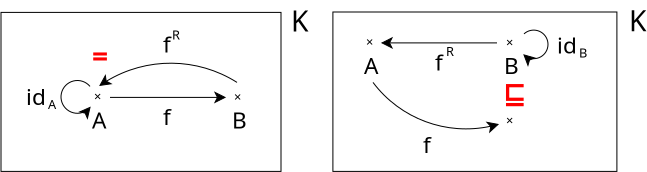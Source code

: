 <?xml version="1.0" encoding="UTF-8"?>
<dia:diagram xmlns:dia="http://www.lysator.liu.se/~alla/dia/">
  <dia:layer name="Arrière-plan" visible="true" active="true">
    <dia:object type="Standard - Box" version="0" id="O0">
      <dia:attribute name="obj_pos">
        <dia:point val="7.05,6.05"/>
      </dia:attribute>
      <dia:attribute name="obj_bb">
        <dia:rectangle val="7.05,6.05;21.05,14"/>
      </dia:attribute>
      <dia:attribute name="elem_corner">
        <dia:point val="7.05,6.05"/>
      </dia:attribute>
      <dia:attribute name="elem_width">
        <dia:real val="14.0"/>
      </dia:attribute>
      <dia:attribute name="elem_height">
        <dia:real val="7.95"/>
      </dia:attribute>
      <dia:attribute name="border_width">
        <dia:real val="0"/>
      </dia:attribute>
      <dia:attribute name="show_background">
        <dia:boolean val="true"/>
      </dia:attribute>
    </dia:object>
    <dia:object type="Standard - Text" version="1" id="O1">
      <dia:attribute name="obj_pos">
        <dia:point val="18.7,10.5"/>
      </dia:attribute>
      <dia:attribute name="obj_bb">
        <dia:rectangle val="18.7,9.905;19.238,10.652"/>
      </dia:attribute>
      <dia:attribute name="text">
        <dia:composite type="text">
          <dia:attribute name="string">
            <dia:string>#×#</dia:string>
          </dia:attribute>
          <dia:attribute name="font">
            <dia:font family="sans" style="0" name="Helvetica"/>
          </dia:attribute>
          <dia:attribute name="height">
            <dia:real val="0.8"/>
          </dia:attribute>
          <dia:attribute name="pos">
            <dia:point val="18.7,10.5"/>
          </dia:attribute>
          <dia:attribute name="color">
            <dia:color val="#000000"/>
          </dia:attribute>
          <dia:attribute name="alignment">
            <dia:enum val="0"/>
          </dia:attribute>
        </dia:composite>
      </dia:attribute>
      <dia:attribute name="valign">
        <dia:enum val="3"/>
      </dia:attribute>
    </dia:object>
    <dia:object type="Standard - Text" version="1" id="O2">
      <dia:attribute name="obj_pos">
        <dia:point val="11.695,10.475"/>
      </dia:attribute>
      <dia:attribute name="obj_bb">
        <dia:rectangle val="11.695,9.88;12.232,10.627"/>
      </dia:attribute>
      <dia:attribute name="text">
        <dia:composite type="text">
          <dia:attribute name="string">
            <dia:string>#×#</dia:string>
          </dia:attribute>
          <dia:attribute name="font">
            <dia:font family="sans" style="0" name="Helvetica"/>
          </dia:attribute>
          <dia:attribute name="height">
            <dia:real val="0.8"/>
          </dia:attribute>
          <dia:attribute name="pos">
            <dia:point val="11.695,10.475"/>
          </dia:attribute>
          <dia:attribute name="color">
            <dia:color val="#000000"/>
          </dia:attribute>
          <dia:attribute name="alignment">
            <dia:enum val="0"/>
          </dia:attribute>
        </dia:composite>
      </dia:attribute>
      <dia:attribute name="valign">
        <dia:enum val="3"/>
      </dia:attribute>
    </dia:object>
    <dia:object type="Standard - Text" version="1" id="O3">
      <dia:attribute name="obj_pos">
        <dia:point val="11.6,11.85"/>
      </dia:attribute>
      <dia:attribute name="obj_bb">
        <dia:rectangle val="11.6,10.8;12.373,12.117"/>
      </dia:attribute>
      <dia:attribute name="text">
        <dia:composite type="text">
          <dia:attribute name="string">
            <dia:string>#A#</dia:string>
          </dia:attribute>
          <dia:attribute name="font">
            <dia:font family="sans" style="0" name="Helvetica"/>
          </dia:attribute>
          <dia:attribute name="height">
            <dia:real val="1.411"/>
          </dia:attribute>
          <dia:attribute name="pos">
            <dia:point val="11.6,11.85"/>
          </dia:attribute>
          <dia:attribute name="color">
            <dia:color val="#000000"/>
          </dia:attribute>
          <dia:attribute name="alignment">
            <dia:enum val="0"/>
          </dia:attribute>
        </dia:composite>
      </dia:attribute>
      <dia:attribute name="valign">
        <dia:enum val="3"/>
      </dia:attribute>
    </dia:object>
    <dia:object type="Standard - Text" version="1" id="O4">
      <dia:attribute name="obj_pos">
        <dia:point val="18.6,11.85"/>
      </dia:attribute>
      <dia:attribute name="obj_bb">
        <dia:rectangle val="18.6,10.8;19.375,12.117"/>
      </dia:attribute>
      <dia:attribute name="text">
        <dia:composite type="text">
          <dia:attribute name="string">
            <dia:string>#B#</dia:string>
          </dia:attribute>
          <dia:attribute name="font">
            <dia:font family="sans" style="0" name="Helvetica"/>
          </dia:attribute>
          <dia:attribute name="height">
            <dia:real val="1.411"/>
          </dia:attribute>
          <dia:attribute name="pos">
            <dia:point val="18.6,11.85"/>
          </dia:attribute>
          <dia:attribute name="color">
            <dia:color val="#000000"/>
          </dia:attribute>
          <dia:attribute name="alignment">
            <dia:enum val="0"/>
          </dia:attribute>
        </dia:composite>
      </dia:attribute>
      <dia:attribute name="valign">
        <dia:enum val="3"/>
      </dia:attribute>
    </dia:object>
    <dia:object type="Standard - Arc" version="0" id="O5">
      <dia:attribute name="obj_pos">
        <dia:point val="11.5,9.75"/>
      </dia:attribute>
      <dia:attribute name="obj_bb">
        <dia:rectangle val="10.05,9.455;11.5,11.344"/>
      </dia:attribute>
      <dia:attribute name="conn_endpoints">
        <dia:point val="11.5,9.75"/>
        <dia:point val="11.5,10.8"/>
      </dia:attribute>
      <dia:attribute name="curve_distance">
        <dia:real val="1.45"/>
      </dia:attribute>
      <dia:attribute name="line_width">
        <dia:real val="0"/>
      </dia:attribute>
      <dia:attribute name="end_arrow">
        <dia:enum val="22"/>
      </dia:attribute>
      <dia:attribute name="end_arrow_length">
        <dia:real val="0.5"/>
      </dia:attribute>
      <dia:attribute name="end_arrow_width">
        <dia:real val="0.5"/>
      </dia:attribute>
    </dia:object>
    <dia:object type="Standard - Text" version="1" id="O6">
      <dia:attribute name="obj_pos">
        <dia:point val="8.295,10.68"/>
      </dia:attribute>
      <dia:attribute name="obj_bb">
        <dia:rectangle val="8.295,9.63;9.325,10.947"/>
      </dia:attribute>
      <dia:attribute name="text">
        <dia:composite type="text">
          <dia:attribute name="string">
            <dia:string>#id#</dia:string>
          </dia:attribute>
          <dia:attribute name="font">
            <dia:font family="sans" style="0" name="Helvetica"/>
          </dia:attribute>
          <dia:attribute name="height">
            <dia:real val="1.411"/>
          </dia:attribute>
          <dia:attribute name="pos">
            <dia:point val="8.295,10.68"/>
          </dia:attribute>
          <dia:attribute name="color">
            <dia:color val="#000000"/>
          </dia:attribute>
          <dia:attribute name="alignment">
            <dia:enum val="0"/>
          </dia:attribute>
        </dia:composite>
      </dia:attribute>
      <dia:attribute name="valign">
        <dia:enum val="3"/>
      </dia:attribute>
    </dia:object>
    <dia:object type="Standard - Text" version="1" id="O7">
      <dia:attribute name="obj_pos">
        <dia:point val="9.395,10.88"/>
      </dia:attribute>
      <dia:attribute name="obj_bb">
        <dia:rectangle val="9.395,10.285;9.832,11.033"/>
      </dia:attribute>
      <dia:attribute name="text">
        <dia:composite type="text">
          <dia:attribute name="string">
            <dia:string>#A#</dia:string>
          </dia:attribute>
          <dia:attribute name="font">
            <dia:font family="sans" style="0" name="Helvetica"/>
          </dia:attribute>
          <dia:attribute name="height">
            <dia:real val="0.8"/>
          </dia:attribute>
          <dia:attribute name="pos">
            <dia:point val="9.395,10.88"/>
          </dia:attribute>
          <dia:attribute name="color">
            <dia:color val="#000000"/>
          </dia:attribute>
          <dia:attribute name="alignment">
            <dia:enum val="0"/>
          </dia:attribute>
        </dia:composite>
      </dia:attribute>
      <dia:attribute name="valign">
        <dia:enum val="3"/>
      </dia:attribute>
    </dia:object>
    <dia:object type="Standard - Line" version="0" id="O8">
      <dia:attribute name="obj_pos">
        <dia:point val="12.5,10.3"/>
      </dia:attribute>
      <dia:attribute name="obj_bb">
        <dia:rectangle val="12.5,10.05;18.25,10.55"/>
      </dia:attribute>
      <dia:attribute name="conn_endpoints">
        <dia:point val="12.5,10.3"/>
        <dia:point val="18.25,10.3"/>
      </dia:attribute>
      <dia:attribute name="numcp">
        <dia:int val="1"/>
      </dia:attribute>
      <dia:attribute name="line_width">
        <dia:real val="0"/>
      </dia:attribute>
      <dia:attribute name="end_arrow">
        <dia:enum val="22"/>
      </dia:attribute>
      <dia:attribute name="end_arrow_length">
        <dia:real val="0.5"/>
      </dia:attribute>
      <dia:attribute name="end_arrow_width">
        <dia:real val="0.5"/>
      </dia:attribute>
    </dia:object>
    <dia:object type="Standard - Arc" version="0" id="O9">
      <dia:attribute name="obj_pos">
        <dia:point val="18.85,9.55"/>
      </dia:attribute>
      <dia:attribute name="obj_bb">
        <dia:rectangle val="12,8.59;18.85,9.7"/>
      </dia:attribute>
      <dia:attribute name="conn_endpoints">
        <dia:point val="18.85,9.55"/>
        <dia:point val="12,9.7"/>
      </dia:attribute>
      <dia:attribute name="curve_distance">
        <dia:real val="1.034"/>
      </dia:attribute>
      <dia:attribute name="line_width">
        <dia:real val="0"/>
      </dia:attribute>
      <dia:attribute name="end_arrow">
        <dia:enum val="22"/>
      </dia:attribute>
      <dia:attribute name="end_arrow_length">
        <dia:real val="0.5"/>
      </dia:attribute>
      <dia:attribute name="end_arrow_width">
        <dia:real val="0.5"/>
      </dia:attribute>
    </dia:object>
    <dia:object type="Standard - Text" version="1" id="O10">
      <dia:attribute name="obj_pos">
        <dia:point val="15.15,8.05"/>
      </dia:attribute>
      <dia:attribute name="obj_bb">
        <dia:rectangle val="15.15,7;15.547,8.318"/>
      </dia:attribute>
      <dia:attribute name="text">
        <dia:composite type="text">
          <dia:attribute name="string">
            <dia:string>#f#</dia:string>
          </dia:attribute>
          <dia:attribute name="font">
            <dia:font family="sans" style="0" name="Helvetica"/>
          </dia:attribute>
          <dia:attribute name="height">
            <dia:real val="1.411"/>
          </dia:attribute>
          <dia:attribute name="pos">
            <dia:point val="15.15,8.05"/>
          </dia:attribute>
          <dia:attribute name="color">
            <dia:color val="#000000"/>
          </dia:attribute>
          <dia:attribute name="alignment">
            <dia:enum val="0"/>
          </dia:attribute>
        </dia:composite>
      </dia:attribute>
      <dia:attribute name="valign">
        <dia:enum val="3"/>
      </dia:attribute>
    </dia:object>
    <dia:object type="Standard - Text" version="1" id="O11">
      <dia:attribute name="obj_pos">
        <dia:point val="15.6,7.4"/>
      </dia:attribute>
      <dia:attribute name="obj_bb">
        <dia:rectangle val="15.6,6.805;16.045,7.553"/>
      </dia:attribute>
      <dia:attribute name="text">
        <dia:composite type="text">
          <dia:attribute name="string">
            <dia:string>#R#</dia:string>
          </dia:attribute>
          <dia:attribute name="font">
            <dia:font family="sans" style="0" name="Helvetica"/>
          </dia:attribute>
          <dia:attribute name="height">
            <dia:real val="0.8"/>
          </dia:attribute>
          <dia:attribute name="pos">
            <dia:point val="15.6,7.4"/>
          </dia:attribute>
          <dia:attribute name="color">
            <dia:color val="#000000"/>
          </dia:attribute>
          <dia:attribute name="alignment">
            <dia:enum val="0"/>
          </dia:attribute>
        </dia:composite>
      </dia:attribute>
      <dia:attribute name="valign">
        <dia:enum val="3"/>
      </dia:attribute>
    </dia:object>
    <dia:object type="Standard - Text" version="1" id="O12">
      <dia:attribute name="obj_pos">
        <dia:point val="15.145,11.68"/>
      </dia:attribute>
      <dia:attribute name="obj_bb">
        <dia:rectangle val="15.145,10.63;15.543,11.947"/>
      </dia:attribute>
      <dia:attribute name="text">
        <dia:composite type="text">
          <dia:attribute name="string">
            <dia:string>#f#</dia:string>
          </dia:attribute>
          <dia:attribute name="font">
            <dia:font family="sans" style="0" name="Helvetica"/>
          </dia:attribute>
          <dia:attribute name="height">
            <dia:real val="1.411"/>
          </dia:attribute>
          <dia:attribute name="pos">
            <dia:point val="15.145,11.68"/>
          </dia:attribute>
          <dia:attribute name="color">
            <dia:color val="#000000"/>
          </dia:attribute>
          <dia:attribute name="alignment">
            <dia:enum val="0"/>
          </dia:attribute>
        </dia:composite>
      </dia:attribute>
      <dia:attribute name="valign">
        <dia:enum val="3"/>
      </dia:attribute>
    </dia:object>
    <dia:object type="Standard - Text" version="1" id="O13">
      <dia:attribute name="obj_pos">
        <dia:point val="11.6,8.75"/>
      </dia:attribute>
      <dia:attribute name="obj_bb">
        <dia:rectangle val="11.6,7.44;12.783,9.085"/>
      </dia:attribute>
      <dia:attribute name="text">
        <dia:composite type="text">
          <dia:attribute name="string">
            <dia:string>#=#</dia:string>
          </dia:attribute>
          <dia:attribute name="font">
            <dia:font family="sans" style="80" name="Helvetica-Bold"/>
          </dia:attribute>
          <dia:attribute name="height">
            <dia:real val="1.764"/>
          </dia:attribute>
          <dia:attribute name="pos">
            <dia:point val="11.6,8.75"/>
          </dia:attribute>
          <dia:attribute name="color">
            <dia:color val="#ff0000"/>
          </dia:attribute>
          <dia:attribute name="alignment">
            <dia:enum val="0"/>
          </dia:attribute>
        </dia:composite>
      </dia:attribute>
      <dia:attribute name="valign">
        <dia:enum val="3"/>
      </dia:attribute>
    </dia:object>
    <dia:object type="Standard - Box" version="0" id="O14">
      <dia:attribute name="obj_pos">
        <dia:point val="23.645,6.03"/>
      </dia:attribute>
      <dia:attribute name="obj_bb">
        <dia:rectangle val="23.645,6.03;37.845,14"/>
      </dia:attribute>
      <dia:attribute name="elem_corner">
        <dia:point val="23.645,6.03"/>
      </dia:attribute>
      <dia:attribute name="elem_width">
        <dia:real val="14.2"/>
      </dia:attribute>
      <dia:attribute name="elem_height">
        <dia:real val="7.97"/>
      </dia:attribute>
      <dia:attribute name="border_width">
        <dia:real val="0"/>
      </dia:attribute>
      <dia:attribute name="show_background">
        <dia:boolean val="true"/>
      </dia:attribute>
    </dia:object>
    <dia:object type="Standard - Text" version="1" id="O15">
      <dia:attribute name="obj_pos">
        <dia:point val="32.3,7.775"/>
      </dia:attribute>
      <dia:attribute name="obj_bb">
        <dia:rectangle val="32.3,7.18;32.837,7.928"/>
      </dia:attribute>
      <dia:attribute name="text">
        <dia:composite type="text">
          <dia:attribute name="string">
            <dia:string>#×#</dia:string>
          </dia:attribute>
          <dia:attribute name="font">
            <dia:font family="sans" style="0" name="Helvetica"/>
          </dia:attribute>
          <dia:attribute name="height">
            <dia:real val="0.8"/>
          </dia:attribute>
          <dia:attribute name="pos">
            <dia:point val="32.3,7.775"/>
          </dia:attribute>
          <dia:attribute name="color">
            <dia:color val="#000000"/>
          </dia:attribute>
          <dia:attribute name="alignment">
            <dia:enum val="0"/>
          </dia:attribute>
        </dia:composite>
      </dia:attribute>
      <dia:attribute name="valign">
        <dia:enum val="3"/>
      </dia:attribute>
    </dia:object>
    <dia:object type="Standard - Text" version="1" id="O16">
      <dia:attribute name="obj_pos">
        <dia:point val="25.295,7.75"/>
      </dia:attribute>
      <dia:attribute name="obj_bb">
        <dia:rectangle val="25.295,7.155;25.832,7.902"/>
      </dia:attribute>
      <dia:attribute name="text">
        <dia:composite type="text">
          <dia:attribute name="string">
            <dia:string>#×#</dia:string>
          </dia:attribute>
          <dia:attribute name="font">
            <dia:font family="sans" style="0" name="Helvetica"/>
          </dia:attribute>
          <dia:attribute name="height">
            <dia:real val="0.8"/>
          </dia:attribute>
          <dia:attribute name="pos">
            <dia:point val="25.295,7.75"/>
          </dia:attribute>
          <dia:attribute name="color">
            <dia:color val="#000000"/>
          </dia:attribute>
          <dia:attribute name="alignment">
            <dia:enum val="0"/>
          </dia:attribute>
        </dia:composite>
      </dia:attribute>
      <dia:attribute name="valign">
        <dia:enum val="3"/>
      </dia:attribute>
    </dia:object>
    <dia:object type="Standard - Text" version="1" id="O17">
      <dia:attribute name="obj_pos">
        <dia:point val="25.2,9.125"/>
      </dia:attribute>
      <dia:attribute name="obj_bb">
        <dia:rectangle val="25.2,8.075;25.973,9.393"/>
      </dia:attribute>
      <dia:attribute name="text">
        <dia:composite type="text">
          <dia:attribute name="string">
            <dia:string>#A#</dia:string>
          </dia:attribute>
          <dia:attribute name="font">
            <dia:font family="sans" style="0" name="Helvetica"/>
          </dia:attribute>
          <dia:attribute name="height">
            <dia:real val="1.411"/>
          </dia:attribute>
          <dia:attribute name="pos">
            <dia:point val="25.2,9.125"/>
          </dia:attribute>
          <dia:attribute name="color">
            <dia:color val="#000000"/>
          </dia:attribute>
          <dia:attribute name="alignment">
            <dia:enum val="0"/>
          </dia:attribute>
        </dia:composite>
      </dia:attribute>
      <dia:attribute name="valign">
        <dia:enum val="3"/>
      </dia:attribute>
    </dia:object>
    <dia:object type="Standard - Text" version="1" id="O18">
      <dia:attribute name="obj_pos">
        <dia:point val="32.2,9.125"/>
      </dia:attribute>
      <dia:attribute name="obj_bb">
        <dia:rectangle val="32.2,8.075;32.975,9.393"/>
      </dia:attribute>
      <dia:attribute name="text">
        <dia:composite type="text">
          <dia:attribute name="string">
            <dia:string>#B#</dia:string>
          </dia:attribute>
          <dia:attribute name="font">
            <dia:font family="sans" style="0" name="Helvetica"/>
          </dia:attribute>
          <dia:attribute name="height">
            <dia:real val="1.411"/>
          </dia:attribute>
          <dia:attribute name="pos">
            <dia:point val="32.2,9.125"/>
          </dia:attribute>
          <dia:attribute name="color">
            <dia:color val="#000000"/>
          </dia:attribute>
          <dia:attribute name="alignment">
            <dia:enum val="0"/>
          </dia:attribute>
        </dia:composite>
      </dia:attribute>
      <dia:attribute name="valign">
        <dia:enum val="3"/>
      </dia:attribute>
    </dia:object>
    <dia:object type="Standard - Text" version="1" id="O19">
      <dia:attribute name="obj_pos">
        <dia:point val="34.845,8.105"/>
      </dia:attribute>
      <dia:attribute name="obj_bb">
        <dia:rectangle val="34.845,7.055;35.875,8.373"/>
      </dia:attribute>
      <dia:attribute name="text">
        <dia:composite type="text">
          <dia:attribute name="string">
            <dia:string>#id#</dia:string>
          </dia:attribute>
          <dia:attribute name="font">
            <dia:font family="sans" style="0" name="Helvetica"/>
          </dia:attribute>
          <dia:attribute name="height">
            <dia:real val="1.411"/>
          </dia:attribute>
          <dia:attribute name="pos">
            <dia:point val="34.845,8.105"/>
          </dia:attribute>
          <dia:attribute name="color">
            <dia:color val="#000000"/>
          </dia:attribute>
          <dia:attribute name="alignment">
            <dia:enum val="0"/>
          </dia:attribute>
        </dia:composite>
      </dia:attribute>
      <dia:attribute name="valign">
        <dia:enum val="3"/>
      </dia:attribute>
    </dia:object>
    <dia:object type="Standard - Text" version="1" id="O20">
      <dia:attribute name="obj_pos">
        <dia:point val="35.945,8.305"/>
      </dia:attribute>
      <dia:attribute name="obj_bb">
        <dia:rectangle val="35.945,7.71;36.385,8.457"/>
      </dia:attribute>
      <dia:attribute name="text">
        <dia:composite type="text">
          <dia:attribute name="string">
            <dia:string>#B#</dia:string>
          </dia:attribute>
          <dia:attribute name="font">
            <dia:font family="sans" style="0" name="Helvetica"/>
          </dia:attribute>
          <dia:attribute name="height">
            <dia:real val="0.8"/>
          </dia:attribute>
          <dia:attribute name="pos">
            <dia:point val="35.945,8.305"/>
          </dia:attribute>
          <dia:attribute name="color">
            <dia:color val="#000000"/>
          </dia:attribute>
          <dia:attribute name="alignment">
            <dia:enum val="0"/>
          </dia:attribute>
        </dia:composite>
      </dia:attribute>
      <dia:attribute name="valign">
        <dia:enum val="3"/>
      </dia:attribute>
    </dia:object>
    <dia:object type="Standard - Line" version="0" id="O21">
      <dia:attribute name="obj_pos">
        <dia:point val="26.1,7.575"/>
      </dia:attribute>
      <dia:attribute name="obj_bb">
        <dia:rectangle val="26.1,7.325;31.85,7.825"/>
      </dia:attribute>
      <dia:attribute name="conn_endpoints">
        <dia:point val="26.1,7.575"/>
        <dia:point val="31.85,7.575"/>
      </dia:attribute>
      <dia:attribute name="numcp">
        <dia:int val="1"/>
      </dia:attribute>
      <dia:attribute name="line_width">
        <dia:real val="0"/>
      </dia:attribute>
      <dia:attribute name="start_arrow">
        <dia:enum val="22"/>
      </dia:attribute>
      <dia:attribute name="start_arrow_length">
        <dia:real val="0.5"/>
      </dia:attribute>
      <dia:attribute name="start_arrow_width">
        <dia:real val="0.5"/>
      </dia:attribute>
    </dia:object>
    <dia:object type="Standard - Arc" version="0" id="O22">
      <dia:attribute name="obj_pos">
        <dia:point val="31.9,11.65"/>
      </dia:attribute>
      <dia:attribute name="obj_bb">
        <dia:rectangle val="25.65,9.55;31.9,12.028"/>
      </dia:attribute>
      <dia:attribute name="conn_endpoints">
        <dia:point val="31.9,11.65"/>
        <dia:point val="25.65,9.55"/>
      </dia:attribute>
      <dia:attribute name="curve_distance">
        <dia:real val="-1.025"/>
      </dia:attribute>
      <dia:attribute name="line_width">
        <dia:real val="0"/>
      </dia:attribute>
      <dia:attribute name="start_arrow">
        <dia:enum val="22"/>
      </dia:attribute>
      <dia:attribute name="start_arrow_length">
        <dia:real val="0.5"/>
      </dia:attribute>
      <dia:attribute name="start_arrow_width">
        <dia:real val="0.5"/>
      </dia:attribute>
    </dia:object>
    <dia:object type="Standard - Text" version="1" id="O23">
      <dia:attribute name="obj_pos">
        <dia:point val="28.15,13.075"/>
      </dia:attribute>
      <dia:attribute name="obj_bb">
        <dia:rectangle val="28.15,12.025;28.547,13.342"/>
      </dia:attribute>
      <dia:attribute name="text">
        <dia:composite type="text">
          <dia:attribute name="string">
            <dia:string>#f#</dia:string>
          </dia:attribute>
          <dia:attribute name="font">
            <dia:font family="sans" style="0" name="Helvetica"/>
          </dia:attribute>
          <dia:attribute name="height">
            <dia:real val="1.411"/>
          </dia:attribute>
          <dia:attribute name="pos">
            <dia:point val="28.15,13.075"/>
          </dia:attribute>
          <dia:attribute name="color">
            <dia:color val="#000000"/>
          </dia:attribute>
          <dia:attribute name="alignment">
            <dia:enum val="0"/>
          </dia:attribute>
        </dia:composite>
      </dia:attribute>
      <dia:attribute name="valign">
        <dia:enum val="3"/>
      </dia:attribute>
    </dia:object>
    <dia:object type="Standard - Text" version="1" id="O24">
      <dia:attribute name="obj_pos">
        <dia:point val="29.3,8.225"/>
      </dia:attribute>
      <dia:attribute name="obj_bb">
        <dia:rectangle val="29.3,7.63;29.745,8.377"/>
      </dia:attribute>
      <dia:attribute name="text">
        <dia:composite type="text">
          <dia:attribute name="string">
            <dia:string>#R#</dia:string>
          </dia:attribute>
          <dia:attribute name="font">
            <dia:font family="sans" style="0" name="Helvetica"/>
          </dia:attribute>
          <dia:attribute name="height">
            <dia:real val="0.8"/>
          </dia:attribute>
          <dia:attribute name="pos">
            <dia:point val="29.3,8.225"/>
          </dia:attribute>
          <dia:attribute name="color">
            <dia:color val="#000000"/>
          </dia:attribute>
          <dia:attribute name="alignment">
            <dia:enum val="0"/>
          </dia:attribute>
        </dia:composite>
      </dia:attribute>
      <dia:attribute name="valign">
        <dia:enum val="3"/>
      </dia:attribute>
    </dia:object>
    <dia:object type="Standard - Text" version="1" id="O25">
      <dia:attribute name="obj_pos">
        <dia:point val="28.745,8.955"/>
      </dia:attribute>
      <dia:attribute name="obj_bb">
        <dia:rectangle val="28.745,7.905;29.142,9.223"/>
      </dia:attribute>
      <dia:attribute name="text">
        <dia:composite type="text">
          <dia:attribute name="string">
            <dia:string>#f#</dia:string>
          </dia:attribute>
          <dia:attribute name="font">
            <dia:font family="sans" style="0" name="Helvetica"/>
          </dia:attribute>
          <dia:attribute name="height">
            <dia:real val="1.411"/>
          </dia:attribute>
          <dia:attribute name="pos">
            <dia:point val="28.745,8.955"/>
          </dia:attribute>
          <dia:attribute name="color">
            <dia:color val="#000000"/>
          </dia:attribute>
          <dia:attribute name="alignment">
            <dia:enum val="0"/>
          </dia:attribute>
        </dia:composite>
      </dia:attribute>
      <dia:attribute name="valign">
        <dia:enum val="3"/>
      </dia:attribute>
    </dia:object>
    <dia:object type="Standard - Text" version="1" id="O26">
      <dia:attribute name="obj_pos">
        <dia:point val="32.15,10.575"/>
      </dia:attribute>
      <dia:attribute name="obj_bb">
        <dia:rectangle val="32.15,9.265;33.333,10.91"/>
      </dia:attribute>
      <dia:attribute name="text">
        <dia:composite type="text">
          <dia:attribute name="string">
            <dia:string>#⊑#</dia:string>
          </dia:attribute>
          <dia:attribute name="font">
            <dia:font family="sans" style="80" name="Helvetica-Bold"/>
          </dia:attribute>
          <dia:attribute name="height">
            <dia:real val="1.764"/>
          </dia:attribute>
          <dia:attribute name="pos">
            <dia:point val="32.15,10.575"/>
          </dia:attribute>
          <dia:attribute name="color">
            <dia:color val="#ff0000"/>
          </dia:attribute>
          <dia:attribute name="alignment">
            <dia:enum val="0"/>
          </dia:attribute>
        </dia:composite>
      </dia:attribute>
      <dia:attribute name="valign">
        <dia:enum val="3"/>
      </dia:attribute>
    </dia:object>
    <dia:object type="Standard - Text" version="1" id="O27">
      <dia:attribute name="obj_pos">
        <dia:point val="32.295,11.675"/>
      </dia:attribute>
      <dia:attribute name="obj_bb">
        <dia:rectangle val="32.295,11.08;32.833,11.828"/>
      </dia:attribute>
      <dia:attribute name="text">
        <dia:composite type="text">
          <dia:attribute name="string">
            <dia:string>#×#</dia:string>
          </dia:attribute>
          <dia:attribute name="font">
            <dia:font family="sans" style="0" name="Helvetica"/>
          </dia:attribute>
          <dia:attribute name="height">
            <dia:real val="0.8"/>
          </dia:attribute>
          <dia:attribute name="pos">
            <dia:point val="32.295,11.675"/>
          </dia:attribute>
          <dia:attribute name="color">
            <dia:color val="#000000"/>
          </dia:attribute>
          <dia:attribute name="alignment">
            <dia:enum val="0"/>
          </dia:attribute>
        </dia:composite>
      </dia:attribute>
      <dia:attribute name="valign">
        <dia:enum val="3"/>
      </dia:attribute>
    </dia:object>
    <dia:object type="Standard - Arc" version="0" id="O28">
      <dia:attribute name="obj_pos">
        <dia:point val="33.2,7.125"/>
      </dia:attribute>
      <dia:attribute name="obj_bb">
        <dia:rectangle val="33.2,6.935;34.4,8.698"/>
      </dia:attribute>
      <dia:attribute name="conn_endpoints">
        <dia:point val="33.2,7.125"/>
        <dia:point val="33.2,8.175"/>
      </dia:attribute>
      <dia:attribute name="curve_distance">
        <dia:real val="-1.2"/>
      </dia:attribute>
      <dia:attribute name="line_width">
        <dia:real val="0"/>
      </dia:attribute>
      <dia:attribute name="end_arrow">
        <dia:enum val="22"/>
      </dia:attribute>
      <dia:attribute name="end_arrow_length">
        <dia:real val="0.5"/>
      </dia:attribute>
      <dia:attribute name="end_arrow_width">
        <dia:real val="0.5"/>
      </dia:attribute>
    </dia:object>
    <dia:object type="Standard - Text" version="1" id="O29">
      <dia:attribute name="obj_pos">
        <dia:point val="36.3,8.1"/>
      </dia:attribute>
      <dia:attribute name="obj_bb">
        <dia:rectangle val="36.3,7.505;36.3,8.252"/>
      </dia:attribute>
      <dia:attribute name="text">
        <dia:composite type="text">
          <dia:attribute name="string">
            <dia:string>##</dia:string>
          </dia:attribute>
          <dia:attribute name="font">
            <dia:font family="sans" style="0" name="Helvetica"/>
          </dia:attribute>
          <dia:attribute name="height">
            <dia:real val="0.8"/>
          </dia:attribute>
          <dia:attribute name="pos">
            <dia:point val="36.3,8.1"/>
          </dia:attribute>
          <dia:attribute name="color">
            <dia:color val="#000000"/>
          </dia:attribute>
          <dia:attribute name="alignment">
            <dia:enum val="0"/>
          </dia:attribute>
        </dia:composite>
      </dia:attribute>
      <dia:attribute name="valign">
        <dia:enum val="3"/>
      </dia:attribute>
    </dia:object>
    <dia:object type="Standard - Text" version="1" id="O30">
      <dia:attribute name="obj_pos">
        <dia:point val="21.55,7"/>
      </dia:attribute>
      <dia:attribute name="obj_bb">
        <dia:rectangle val="21.55,5.69;22.475,7.335"/>
      </dia:attribute>
      <dia:attribute name="text">
        <dia:composite type="text">
          <dia:attribute name="string">
            <dia:string>#K#</dia:string>
          </dia:attribute>
          <dia:attribute name="font">
            <dia:font family="sans" style="0" name="Helvetica"/>
          </dia:attribute>
          <dia:attribute name="height">
            <dia:real val="1.764"/>
          </dia:attribute>
          <dia:attribute name="pos">
            <dia:point val="21.55,7"/>
          </dia:attribute>
          <dia:attribute name="color">
            <dia:color val="#000000"/>
          </dia:attribute>
          <dia:attribute name="alignment">
            <dia:enum val="0"/>
          </dia:attribute>
        </dia:composite>
      </dia:attribute>
      <dia:attribute name="valign">
        <dia:enum val="3"/>
      </dia:attribute>
    </dia:object>
    <dia:object type="Standard - Text" version="1" id="O31">
      <dia:attribute name="obj_pos">
        <dia:point val="38.445,6.99"/>
      </dia:attribute>
      <dia:attribute name="obj_bb">
        <dia:rectangle val="38.445,5.68;39.37,7.325"/>
      </dia:attribute>
      <dia:attribute name="text">
        <dia:composite type="text">
          <dia:attribute name="string">
            <dia:string>#K#</dia:string>
          </dia:attribute>
          <dia:attribute name="font">
            <dia:font family="sans" style="0" name="Helvetica"/>
          </dia:attribute>
          <dia:attribute name="height">
            <dia:real val="1.764"/>
          </dia:attribute>
          <dia:attribute name="pos">
            <dia:point val="38.445,6.99"/>
          </dia:attribute>
          <dia:attribute name="color">
            <dia:color val="#000000"/>
          </dia:attribute>
          <dia:attribute name="alignment">
            <dia:enum val="0"/>
          </dia:attribute>
        </dia:composite>
      </dia:attribute>
      <dia:attribute name="valign">
        <dia:enum val="3"/>
      </dia:attribute>
    </dia:object>
  </dia:layer>
</dia:diagram>
